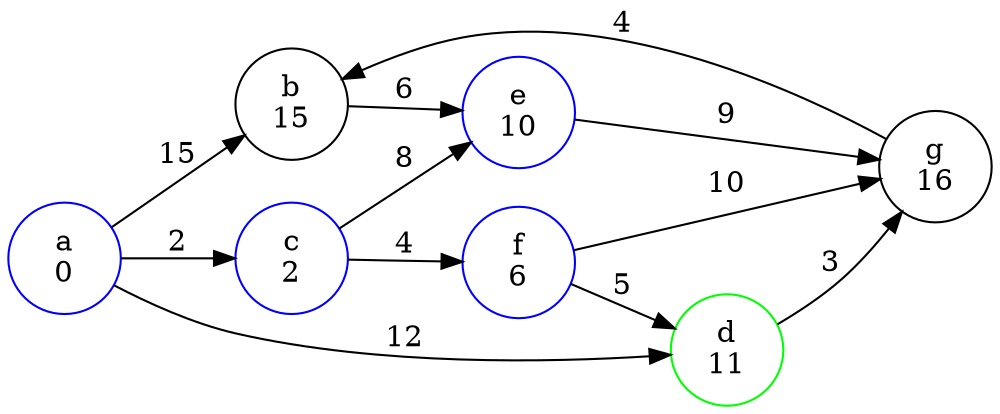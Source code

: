 digraph G {
    rankdir = LR;

    a [label = "a\n0", color = blue];
    b [label = "b\n15"];
    c [label = "c\n2", color = blue];
    d [label = "d\n11", color = green];
    e [label = "e\n10", color = blue];
    f [label = "f\n6", color = blue];
    g [label = "g\n16"];
    
    //{rank = same; b; c; d;}

    a -> b [label = "15"];
    a -> c [label = "2"];
    a -> d [label = "12"];
    b -> e [label = "6"];
    c -> e [label = "8"];
    c -> f [label = "4"];
    f -> d [label = "5"];
    e -> g [label = "9"];
    f -> g [label = "10"];
    g -> b [label = "4"];
    d -> g [label = "3"];
}
